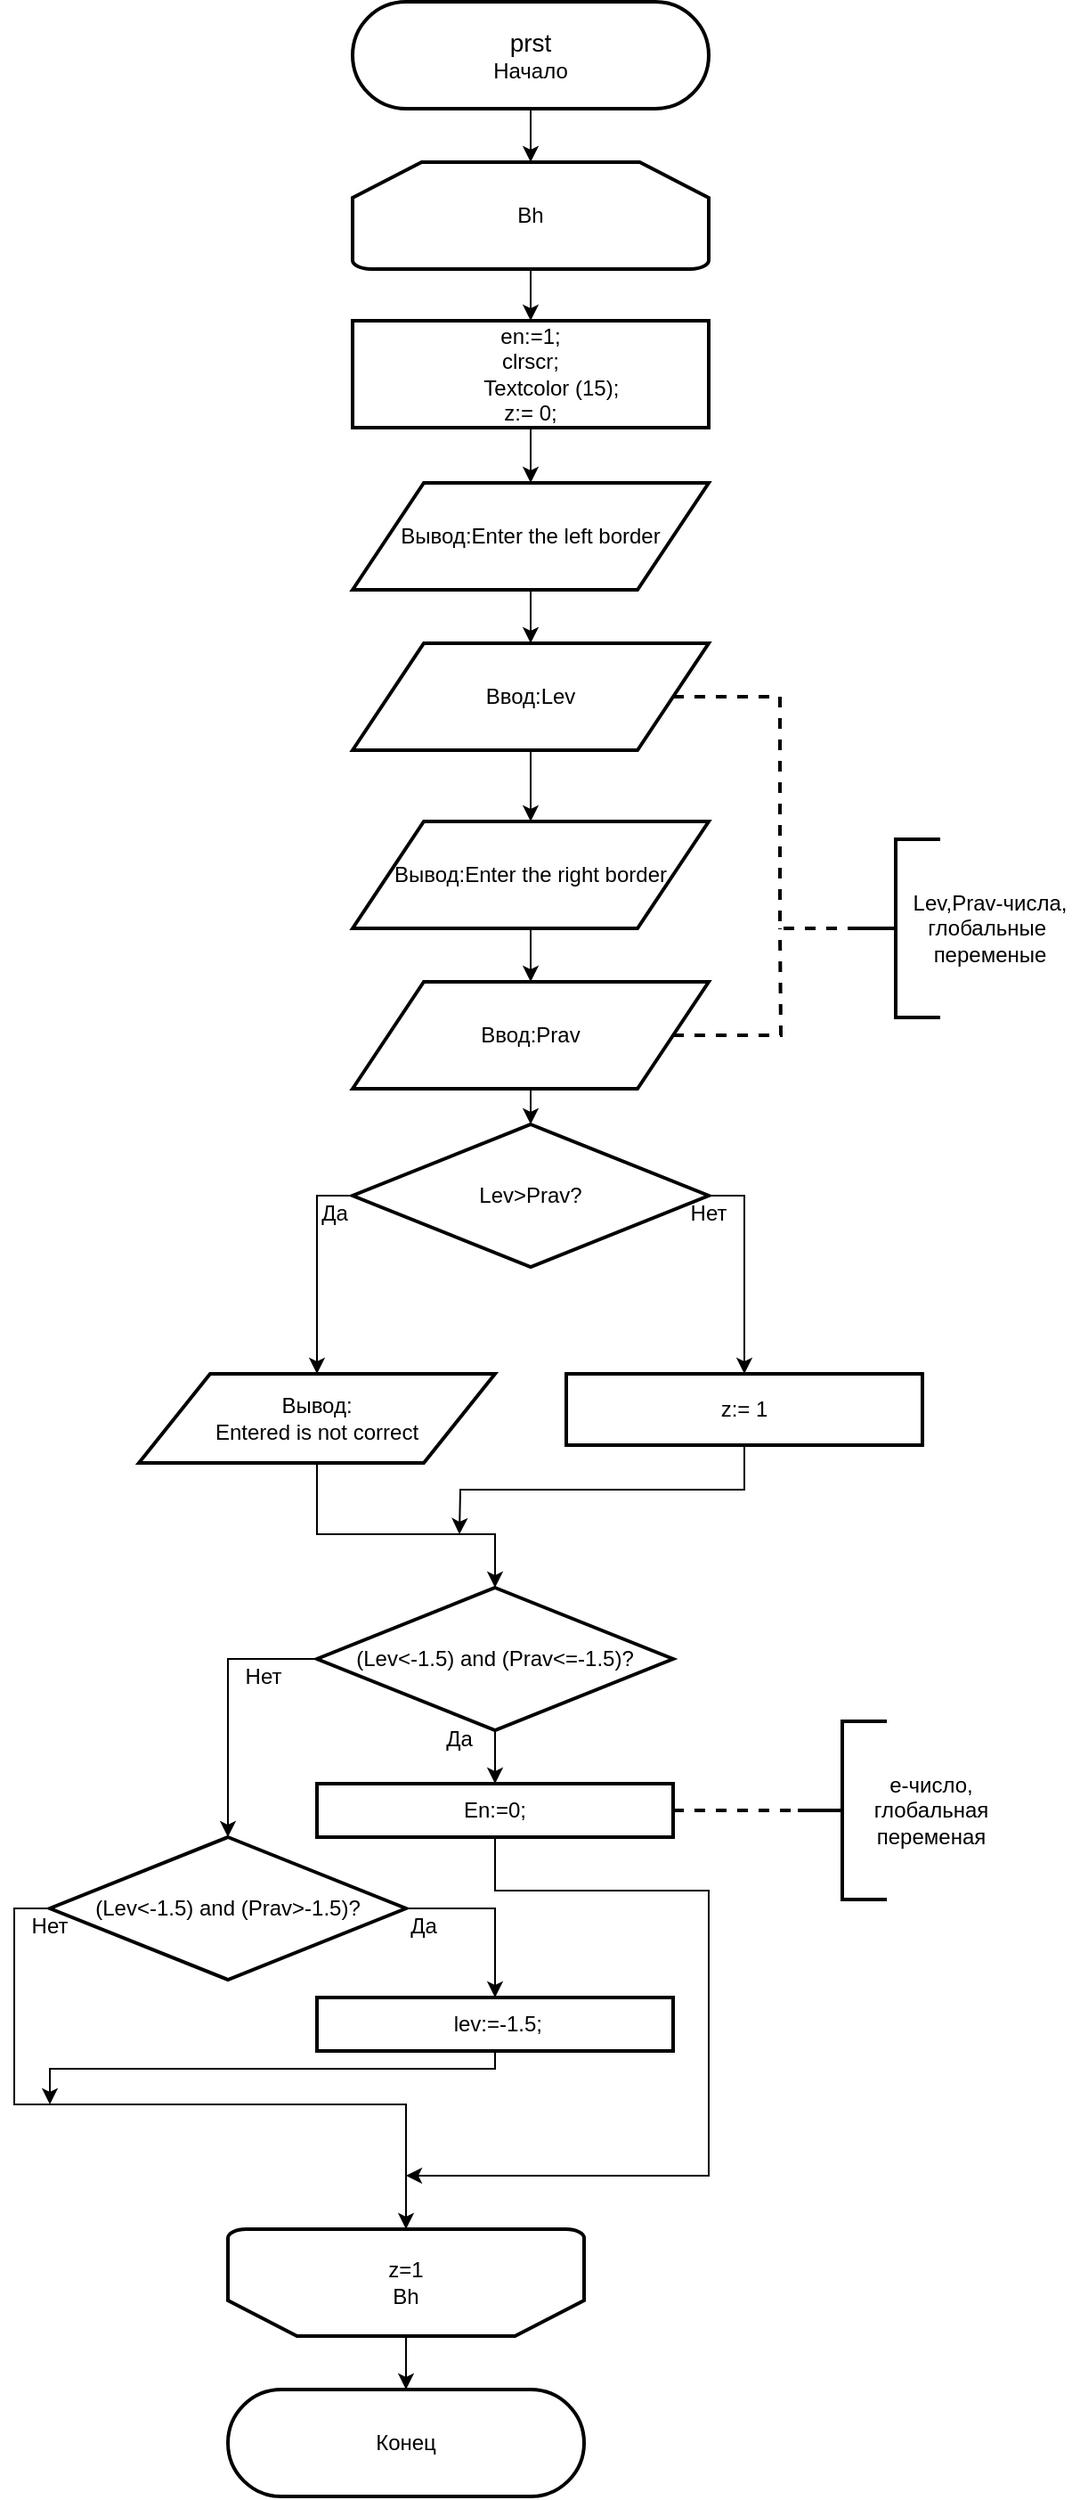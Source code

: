 <mxfile version="13.0.9" type="device"><diagram id="tLwkgOLVlvqBBuG6cUem" name="Page-1"><mxGraphModel dx="462" dy="789" grid="1" gridSize="10" guides="1" tooltips="1" connect="1" arrows="1" fold="1" page="1" pageScale="1" pageWidth="827" pageHeight="1169" math="0" shadow="0"><root><mxCell id="0"/><mxCell id="1" parent="0"/><mxCell id="jjbx1nQ4BVqGcv9frqGJ-1" style="edgeStyle=orthogonalEdgeStyle;rounded=0;orthogonalLoop=1;jettySize=auto;html=1;exitX=0.5;exitY=1;exitDx=0;exitDy=0;" edge="1" parent="1" source="jjbx1nQ4BVqGcv9frqGJ-2" target="jjbx1nQ4BVqGcv9frqGJ-8"><mxGeometry relative="1" as="geometry"/></mxCell><mxCell id="jjbx1nQ4BVqGcv9frqGJ-2" value="&lt;span style=&quot;font-size: 14px&quot;&gt;prst&lt;/span&gt;&lt;br&gt;Начало" style="rounded=1;whiteSpace=wrap;html=1;arcSize=50;strokeWidth=2;" vertex="1" parent="1"><mxGeometry x="350" y="740" width="200" height="60" as="geometry"/></mxCell><mxCell id="jjbx1nQ4BVqGcv9frqGJ-6" value="Конец" style="rounded=1;whiteSpace=wrap;html=1;arcSize=50;strokeWidth=2;" vertex="1" parent="1"><mxGeometry x="280" y="2080" width="200" height="60" as="geometry"/></mxCell><mxCell id="jjbx1nQ4BVqGcv9frqGJ-7" style="edgeStyle=orthogonalEdgeStyle;rounded=0;orthogonalLoop=1;jettySize=auto;html=1;exitX=0.5;exitY=1;exitDx=0;exitDy=0;exitPerimeter=0;entryX=0.5;entryY=0;entryDx=0;entryDy=0;" edge="1" parent="1" source="jjbx1nQ4BVqGcv9frqGJ-8" target="jjbx1nQ4BVqGcv9frqGJ-10"><mxGeometry relative="1" as="geometry"/></mxCell><mxCell id="jjbx1nQ4BVqGcv9frqGJ-8" value="Bh" style="strokeWidth=2;html=1;shape=mxgraph.flowchart.loop_limit;whiteSpace=wrap;" vertex="1" parent="1"><mxGeometry x="350" y="830" width="200" height="60" as="geometry"/></mxCell><mxCell id="jjbx1nQ4BVqGcv9frqGJ-9" style="edgeStyle=orthogonalEdgeStyle;rounded=0;orthogonalLoop=1;jettySize=auto;html=1;exitX=0.5;exitY=1;exitDx=0;exitDy=0;entryX=0.5;entryY=0;entryDx=0;entryDy=0;" edge="1" parent="1" source="jjbx1nQ4BVqGcv9frqGJ-10" target="jjbx1nQ4BVqGcv9frqGJ-12"><mxGeometry relative="1" as="geometry"/></mxCell><mxCell id="jjbx1nQ4BVqGcv9frqGJ-10" value="&lt;div&gt;en:=1;&lt;/div&gt;&lt;div&gt;&lt;span&gt;clrscr;&lt;/span&gt;&lt;/div&gt;&lt;div&gt;&amp;nbsp; &amp;nbsp; &amp;nbsp; &amp;nbsp;Textcolor (15);&lt;/div&gt;&lt;div&gt;z:= 0;&lt;/div&gt;" style="rounded=0;whiteSpace=wrap;html=1;strokeWidth=2;" vertex="1" parent="1"><mxGeometry x="350" y="919" width="200" height="60" as="geometry"/></mxCell><mxCell id="jjbx1nQ4BVqGcv9frqGJ-11" style="edgeStyle=orthogonalEdgeStyle;rounded=0;orthogonalLoop=1;jettySize=auto;html=1;exitX=0.5;exitY=1;exitDx=0;exitDy=0;" edge="1" parent="1" source="jjbx1nQ4BVqGcv9frqGJ-12" target="jjbx1nQ4BVqGcv9frqGJ-15"><mxGeometry relative="1" as="geometry"/></mxCell><mxCell id="jjbx1nQ4BVqGcv9frqGJ-12" value="Вывод:Enter the left border" style="shape=parallelogram;perimeter=parallelogramPerimeter;whiteSpace=wrap;html=1;strokeWidth=2;" vertex="1" parent="1"><mxGeometry x="350" y="1010" width="200" height="60" as="geometry"/></mxCell><mxCell id="jjbx1nQ4BVqGcv9frqGJ-13" style="edgeStyle=orthogonalEdgeStyle;rounded=0;orthogonalLoop=1;jettySize=auto;html=1;exitX=0.5;exitY=1;exitDx=0;exitDy=0;entryX=0.5;entryY=0;entryDx=0;entryDy=0;" edge="1" parent="1" source="jjbx1nQ4BVqGcv9frqGJ-15" target="jjbx1nQ4BVqGcv9frqGJ-17"><mxGeometry relative="1" as="geometry"/></mxCell><mxCell id="jjbx1nQ4BVqGcv9frqGJ-14" style="edgeStyle=orthogonalEdgeStyle;rounded=0;orthogonalLoop=1;jettySize=auto;html=1;exitX=1;exitY=0.5;exitDx=0;exitDy=0;entryX=0;entryY=0.5;entryDx=0;entryDy=0;entryPerimeter=0;strokeWidth=2;endArrow=none;endFill=0;dashed=1;" edge="1" parent="1" source="jjbx1nQ4BVqGcv9frqGJ-15" target="jjbx1nQ4BVqGcv9frqGJ-42"><mxGeometry relative="1" as="geometry"/></mxCell><mxCell id="jjbx1nQ4BVqGcv9frqGJ-15" value="Ввод:Lev" style="shape=parallelogram;perimeter=parallelogramPerimeter;whiteSpace=wrap;html=1;strokeWidth=2;" vertex="1" parent="1"><mxGeometry x="350" y="1100" width="200" height="60" as="geometry"/></mxCell><mxCell id="jjbx1nQ4BVqGcv9frqGJ-16" style="edgeStyle=orthogonalEdgeStyle;rounded=0;orthogonalLoop=1;jettySize=auto;html=1;exitX=0.5;exitY=1;exitDx=0;exitDy=0;" edge="1" parent="1" source="jjbx1nQ4BVqGcv9frqGJ-17" target="jjbx1nQ4BVqGcv9frqGJ-20"><mxGeometry relative="1" as="geometry"/></mxCell><mxCell id="jjbx1nQ4BVqGcv9frqGJ-17" value="Вывод:Enter the right border" style="shape=parallelogram;perimeter=parallelogramPerimeter;whiteSpace=wrap;html=1;strokeWidth=2;" vertex="1" parent="1"><mxGeometry x="350" y="1200" width="200" height="60" as="geometry"/></mxCell><mxCell id="jjbx1nQ4BVqGcv9frqGJ-18" style="edgeStyle=orthogonalEdgeStyle;rounded=0;orthogonalLoop=1;jettySize=auto;html=1;exitX=0.5;exitY=1;exitDx=0;exitDy=0;entryX=0.5;entryY=0;entryDx=0;entryDy=0;" edge="1" parent="1" source="jjbx1nQ4BVqGcv9frqGJ-20" target="jjbx1nQ4BVqGcv9frqGJ-23"><mxGeometry relative="1" as="geometry"/></mxCell><mxCell id="jjbx1nQ4BVqGcv9frqGJ-19" style="edgeStyle=orthogonalEdgeStyle;rounded=0;orthogonalLoop=1;jettySize=auto;html=1;exitX=1;exitY=0.5;exitDx=0;exitDy=0;endArrow=none;endFill=0;dashed=1;strokeWidth=2;" edge="1" parent="1" source="jjbx1nQ4BVqGcv9frqGJ-20"><mxGeometry relative="1" as="geometry"><mxPoint x="590" y="1260" as="targetPoint"/></mxGeometry></mxCell><mxCell id="jjbx1nQ4BVqGcv9frqGJ-20" value="Ввод:Prav" style="shape=parallelogram;perimeter=parallelogramPerimeter;whiteSpace=wrap;html=1;strokeWidth=2;" vertex="1" parent="1"><mxGeometry x="350" y="1290" width="200" height="60" as="geometry"/></mxCell><mxCell id="jjbx1nQ4BVqGcv9frqGJ-21" style="edgeStyle=orthogonalEdgeStyle;rounded=0;orthogonalLoop=1;jettySize=auto;html=1;exitX=0;exitY=0.5;exitDx=0;exitDy=0;entryX=0.5;entryY=0;entryDx=0;entryDy=0;" edge="1" parent="1" source="jjbx1nQ4BVqGcv9frqGJ-23" target="jjbx1nQ4BVqGcv9frqGJ-25"><mxGeometry relative="1" as="geometry"/></mxCell><mxCell id="jjbx1nQ4BVqGcv9frqGJ-22" style="edgeStyle=orthogonalEdgeStyle;rounded=0;orthogonalLoop=1;jettySize=auto;html=1;exitX=1;exitY=0.5;exitDx=0;exitDy=0;" edge="1" parent="1" source="jjbx1nQ4BVqGcv9frqGJ-23" target="jjbx1nQ4BVqGcv9frqGJ-27"><mxGeometry relative="1" as="geometry"/></mxCell><mxCell id="jjbx1nQ4BVqGcv9frqGJ-23" value="Lev&amp;gt;Prav?" style="rhombus;whiteSpace=wrap;html=1;strokeWidth=2;" vertex="1" parent="1"><mxGeometry x="350" y="1370" width="200" height="80" as="geometry"/></mxCell><mxCell id="jjbx1nQ4BVqGcv9frqGJ-24" style="edgeStyle=orthogonalEdgeStyle;rounded=0;orthogonalLoop=1;jettySize=auto;html=1;exitX=0.5;exitY=1;exitDx=0;exitDy=0;entryX=0.5;entryY=0;entryDx=0;entryDy=0;" edge="1" parent="1" source="jjbx1nQ4BVqGcv9frqGJ-25" target="jjbx1nQ4BVqGcv9frqGJ-30"><mxGeometry relative="1" as="geometry"><Array as="points"><mxPoint x="330" y="1600"/><mxPoint x="430" y="1600"/></Array></mxGeometry></mxCell><mxCell id="jjbx1nQ4BVqGcv9frqGJ-25" value="Вывод:&lt;br&gt;Entered is not correct" style="shape=parallelogram;perimeter=parallelogramPerimeter;whiteSpace=wrap;html=1;strokeWidth=2;" vertex="1" parent="1"><mxGeometry x="230" y="1510" width="200" height="50" as="geometry"/></mxCell><mxCell id="jjbx1nQ4BVqGcv9frqGJ-26" style="edgeStyle=orthogonalEdgeStyle;rounded=0;orthogonalLoop=1;jettySize=auto;html=1;exitX=0.5;exitY=1;exitDx=0;exitDy=0;" edge="1" parent="1" source="jjbx1nQ4BVqGcv9frqGJ-27"><mxGeometry relative="1" as="geometry"><mxPoint x="410" y="1600" as="targetPoint"/></mxGeometry></mxCell><mxCell id="jjbx1nQ4BVqGcv9frqGJ-27" value="z:= 1" style="rounded=0;whiteSpace=wrap;html=1;strokeWidth=2;" vertex="1" parent="1"><mxGeometry x="470" y="1510" width="200" height="40" as="geometry"/></mxCell><mxCell id="jjbx1nQ4BVqGcv9frqGJ-28" style="edgeStyle=orthogonalEdgeStyle;rounded=0;orthogonalLoop=1;jettySize=auto;html=1;exitX=0.5;exitY=1;exitDx=0;exitDy=0;entryX=0.5;entryY=0;entryDx=0;entryDy=0;" edge="1" parent="1" source="jjbx1nQ4BVqGcv9frqGJ-30" target="jjbx1nQ4BVqGcv9frqGJ-36"><mxGeometry relative="1" as="geometry"/></mxCell><mxCell id="jjbx1nQ4BVqGcv9frqGJ-29" style="edgeStyle=orthogonalEdgeStyle;rounded=0;orthogonalLoop=1;jettySize=auto;html=1;exitX=0;exitY=0.5;exitDx=0;exitDy=0;entryX=0.5;entryY=0;entryDx=0;entryDy=0;" edge="1" parent="1" source="jjbx1nQ4BVqGcv9frqGJ-30" target="jjbx1nQ4BVqGcv9frqGJ-33"><mxGeometry relative="1" as="geometry"><mxPoint x="680" y="1690" as="targetPoint"/></mxGeometry></mxCell><mxCell id="jjbx1nQ4BVqGcv9frqGJ-30" value="(Lev&amp;lt;-1.5) and (Prav&amp;lt;=-1.5)?" style="rhombus;whiteSpace=wrap;html=1;strokeWidth=2;" vertex="1" parent="1"><mxGeometry x="330" y="1630" width="200" height="80" as="geometry"/></mxCell><mxCell id="jjbx1nQ4BVqGcv9frqGJ-31" style="edgeStyle=orthogonalEdgeStyle;rounded=0;orthogonalLoop=1;jettySize=auto;html=1;exitX=1;exitY=0.5;exitDx=0;exitDy=0;" edge="1" parent="1" source="jjbx1nQ4BVqGcv9frqGJ-33" target="jjbx1nQ4BVqGcv9frqGJ-38"><mxGeometry relative="1" as="geometry"/></mxCell><mxCell id="jjbx1nQ4BVqGcv9frqGJ-32" style="edgeStyle=orthogonalEdgeStyle;rounded=0;orthogonalLoop=1;jettySize=auto;html=1;exitX=0;exitY=0.5;exitDx=0;exitDy=0;entryX=0.5;entryY=1;entryDx=0;entryDy=0;entryPerimeter=0;" edge="1" parent="1" source="jjbx1nQ4BVqGcv9frqGJ-33" target="jjbx1nQ4BVqGcv9frqGJ-40"><mxGeometry relative="1" as="geometry"/></mxCell><mxCell id="jjbx1nQ4BVqGcv9frqGJ-33" value="(Lev&amp;lt;-1.5) and (Prav&amp;gt;-1.5)?" style="rhombus;whiteSpace=wrap;html=1;strokeWidth=2;" vertex="1" parent="1"><mxGeometry x="180" y="1770" width="200" height="80" as="geometry"/></mxCell><mxCell id="jjbx1nQ4BVqGcv9frqGJ-34" style="edgeStyle=orthogonalEdgeStyle;rounded=0;orthogonalLoop=1;jettySize=auto;html=1;exitX=0.5;exitY=1;exitDx=0;exitDy=0;" edge="1" parent="1" source="jjbx1nQ4BVqGcv9frqGJ-36"><mxGeometry relative="1" as="geometry"><mxPoint x="380" y="1960" as="targetPoint"/><Array as="points"><mxPoint x="430" y="1800"/><mxPoint x="550" y="1800"/><mxPoint x="550" y="1960"/></Array></mxGeometry></mxCell><mxCell id="jjbx1nQ4BVqGcv9frqGJ-35" style="edgeStyle=orthogonalEdgeStyle;rounded=0;orthogonalLoop=1;jettySize=auto;html=1;exitX=1;exitY=0.5;exitDx=0;exitDy=0;entryX=0;entryY=0.5;entryDx=0;entryDy=0;entryPerimeter=0;dashed=1;strokeWidth=2;endArrow=none;endFill=0;" edge="1" parent="1" source="jjbx1nQ4BVqGcv9frqGJ-36" target="jjbx1nQ4BVqGcv9frqGJ-41"><mxGeometry relative="1" as="geometry"/></mxCell><mxCell id="jjbx1nQ4BVqGcv9frqGJ-36" value="En:=0;" style="rounded=0;whiteSpace=wrap;html=1;strokeWidth=2;" vertex="1" parent="1"><mxGeometry x="330" y="1740" width="200" height="30" as="geometry"/></mxCell><mxCell id="jjbx1nQ4BVqGcv9frqGJ-37" style="edgeStyle=orthogonalEdgeStyle;rounded=0;orthogonalLoop=1;jettySize=auto;html=1;exitX=0.5;exitY=1;exitDx=0;exitDy=0;" edge="1" parent="1" source="jjbx1nQ4BVqGcv9frqGJ-38"><mxGeometry relative="1" as="geometry"><mxPoint x="180" y="1920" as="targetPoint"/><Array as="points"><mxPoint x="430" y="1900"/><mxPoint x="180" y="1900"/></Array></mxGeometry></mxCell><mxCell id="jjbx1nQ4BVqGcv9frqGJ-38" value="&amp;nbsp;lev:=-1.5;" style="rounded=0;whiteSpace=wrap;html=1;strokeWidth=2;" vertex="1" parent="1"><mxGeometry x="330" y="1860" width="200" height="30" as="geometry"/></mxCell><mxCell id="jjbx1nQ4BVqGcv9frqGJ-39" style="edgeStyle=orthogonalEdgeStyle;rounded=0;orthogonalLoop=1;jettySize=auto;html=1;exitX=0.5;exitY=0;exitDx=0;exitDy=0;exitPerimeter=0;entryX=0.5;entryY=0;entryDx=0;entryDy=0;endArrow=classic;endFill=1;strokeWidth=1;" edge="1" parent="1" source="jjbx1nQ4BVqGcv9frqGJ-40" target="jjbx1nQ4BVqGcv9frqGJ-6"><mxGeometry relative="1" as="geometry"/></mxCell><mxCell id="jjbx1nQ4BVqGcv9frqGJ-40" value="z=1&lt;br&gt;Bh" style="strokeWidth=2;html=1;shape=mxgraph.flowchart.loop_limit;whiteSpace=wrap;direction=west;" vertex="1" parent="1"><mxGeometry x="280" y="1990" width="200" height="60" as="geometry"/></mxCell><mxCell id="jjbx1nQ4BVqGcv9frqGJ-41" value="" style="strokeWidth=2;html=1;shape=mxgraph.flowchart.annotation_2;align=left;labelPosition=right;pointerEvents=1;" vertex="1" parent="1"><mxGeometry x="600" y="1705" width="50" height="100" as="geometry"/></mxCell><mxCell id="jjbx1nQ4BVqGcv9frqGJ-42" value="" style="strokeWidth=2;html=1;shape=mxgraph.flowchart.annotation_2;align=left;labelPosition=right;pointerEvents=1;" vertex="1" parent="1"><mxGeometry x="630" y="1210" width="50" height="100" as="geometry"/></mxCell><mxCell id="jjbx1nQ4BVqGcv9frqGJ-43" value="e-число,&lt;br&gt;глобальная переменая" style="text;html=1;strokeColor=none;fillColor=none;align=center;verticalAlign=middle;whiteSpace=wrap;rounded=0;" vertex="1" parent="1"><mxGeometry x="630" y="1710" width="90" height="90" as="geometry"/></mxCell><mxCell id="jjbx1nQ4BVqGcv9frqGJ-44" value="Lev,Prav-числа,&lt;br&gt;глобальные&amp;nbsp;&lt;br&gt;переменые" style="text;html=1;strokeColor=none;fillColor=none;align=center;verticalAlign=middle;whiteSpace=wrap;rounded=0;" vertex="1" parent="1"><mxGeometry x="663" y="1215" width="90" height="90" as="geometry"/></mxCell><mxCell id="jjbx1nQ4BVqGcv9frqGJ-66" value="Да" style="text;html=1;strokeColor=none;fillColor=none;align=center;verticalAlign=middle;whiteSpace=wrap;rounded=0;" vertex="1" parent="1"><mxGeometry x="320" y="1410" width="40" height="20" as="geometry"/></mxCell><mxCell id="jjbx1nQ4BVqGcv9frqGJ-67" value="Нет" style="text;html=1;strokeColor=none;fillColor=none;align=center;verticalAlign=middle;whiteSpace=wrap;rounded=0;" vertex="1" parent="1"><mxGeometry x="530" y="1410" width="40" height="20" as="geometry"/></mxCell><mxCell id="jjbx1nQ4BVqGcv9frqGJ-68" value="Да" style="text;html=1;strokeColor=none;fillColor=none;align=center;verticalAlign=middle;whiteSpace=wrap;rounded=0;" vertex="1" parent="1"><mxGeometry x="390" y="1705" width="40" height="20" as="geometry"/></mxCell><mxCell id="jjbx1nQ4BVqGcv9frqGJ-69" value="Да" style="text;html=1;strokeColor=none;fillColor=none;align=center;verticalAlign=middle;whiteSpace=wrap;rounded=0;" vertex="1" parent="1"><mxGeometry x="370" y="1810" width="40" height="20" as="geometry"/></mxCell><mxCell id="jjbx1nQ4BVqGcv9frqGJ-71" value="Нет" style="text;html=1;strokeColor=none;fillColor=none;align=center;verticalAlign=middle;whiteSpace=wrap;rounded=0;" vertex="1" parent="1"><mxGeometry x="280" y="1670" width="40" height="20" as="geometry"/></mxCell><mxCell id="jjbx1nQ4BVqGcv9frqGJ-73" value="Нет" style="text;html=1;strokeColor=none;fillColor=none;align=center;verticalAlign=middle;whiteSpace=wrap;rounded=0;" vertex="1" parent="1"><mxGeometry x="160" y="1810" width="40" height="20" as="geometry"/></mxCell></root></mxGraphModel></diagram></mxfile>
